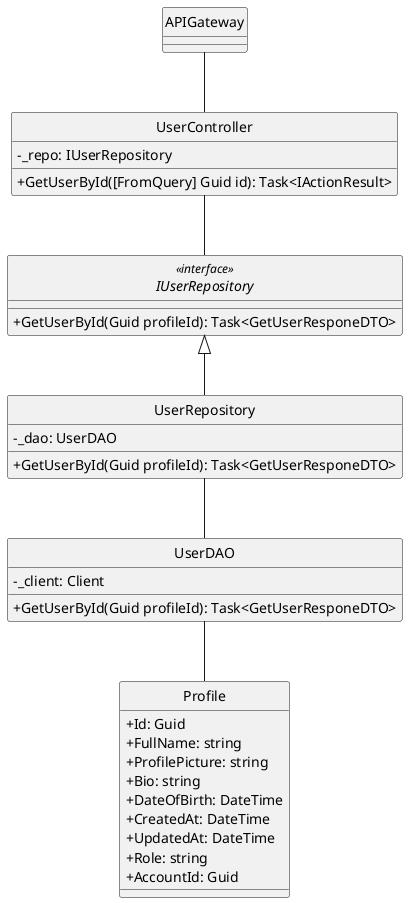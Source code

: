 @startuml getUserById
hide circle
skinparam classAttributeIconSize 0
skinparam linetype ortho

class APIGateway {
}

class UserController{
    - _repo: IUserRepository
    + GetUserById([FromQuery] Guid id): Task<IActionResult>
}

interface IUserRepository<<interface>> {
    + GetUserById(Guid profileId): Task<GetUserResponeDTO>
}

class UserRepository {
    - _dao: UserDAO
    + GetUserById(Guid profileId): Task<GetUserResponeDTO>
}

class UserDAO {
    - _client: Client
    + GetUserById(Guid profileId): Task<GetUserResponeDTO>
}

class Profile {
    + Id: Guid
    + FullName: string
    + ProfilePicture: string
    + Bio: string
    + DateOfBirth: DateTime
    + CreatedAt: DateTime
    + UpdatedAt: DateTime
    + Role: string
    + AccountId: Guid
}

APIGateway -- UserController
UserController -- IUserRepository 
IUserRepository <|-- UserRepository

UserRepository -- UserDAO
UserDAO -- Profile

@enduml
